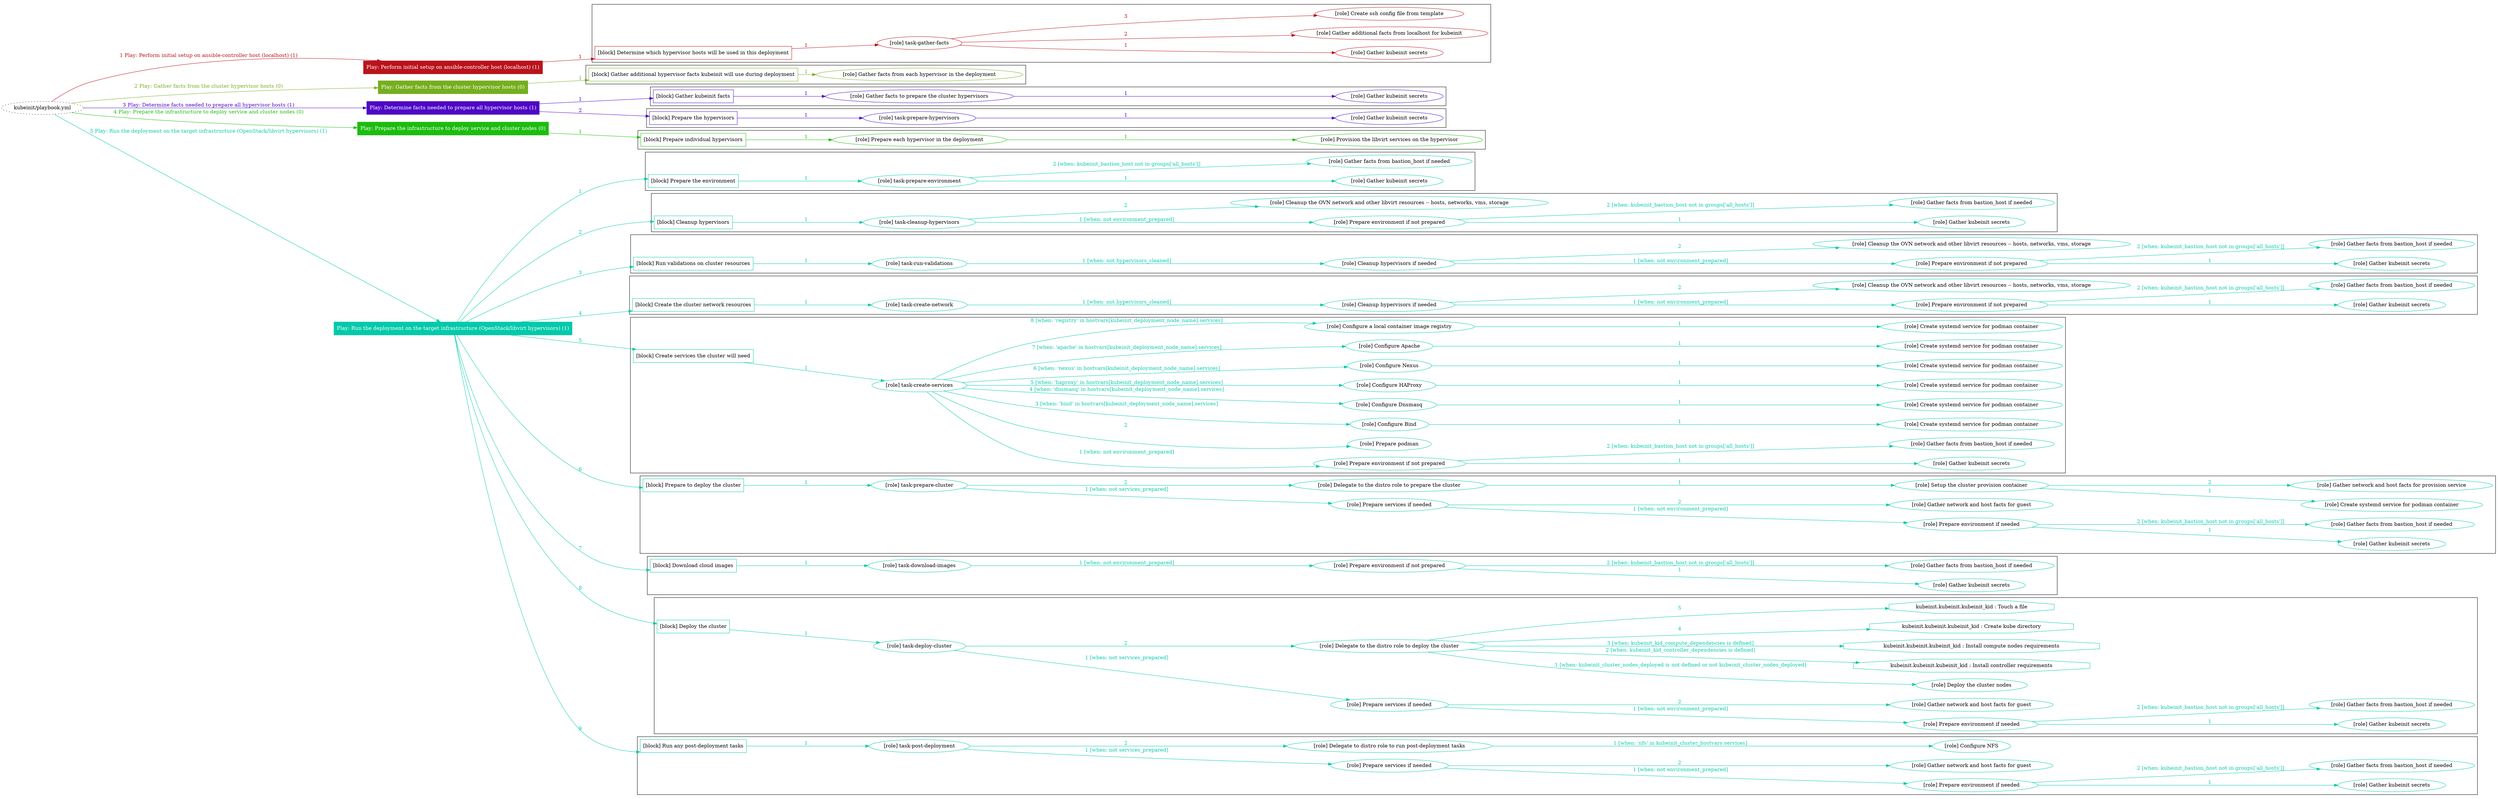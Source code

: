 digraph {
	graph [concentrate=true ordering=in rankdir=LR ratio=fill]
	edge [esep=5 sep=10]
	"kubeinit/playbook.yml" [URL="/home/runner/work/kubeinit/kubeinit/kubeinit/playbook.yml" id=playbook_dbbf8f73 style=dotted]
	"kubeinit/playbook.yml" -> play_d5539a4d [label="1 Play: Perform initial setup on ansible-controller host (localhost) (1)" color="#b9131b" fontcolor="#b9131b" id=edge_play_d5539a4d labeltooltip="1 Play: Perform initial setup on ansible-controller host (localhost) (1)" tooltip="1 Play: Perform initial setup on ansible-controller host (localhost) (1)"]
	subgraph "Play: Perform initial setup on ansible-controller host (localhost) (1)" {
		play_d5539a4d [label="Play: Perform initial setup on ansible-controller host (localhost) (1)" URL="/home/runner/work/kubeinit/kubeinit/kubeinit/playbook.yml" color="#b9131b" fontcolor="#ffffff" id=play_d5539a4d shape=box style=filled tooltip=localhost]
		play_d5539a4d -> block_a824c171 [label=1 color="#b9131b" fontcolor="#b9131b" id=edge_block_a824c171 labeltooltip=1 tooltip=1]
		subgraph cluster_block_a824c171 {
			block_a824c171 [label="[block] Determine which hypervisor hosts will be used in this deployment" URL="/home/runner/work/kubeinit/kubeinit/kubeinit/playbook.yml" color="#b9131b" id=block_a824c171 labeltooltip="Determine which hypervisor hosts will be used in this deployment" shape=box tooltip="Determine which hypervisor hosts will be used in this deployment"]
			block_a824c171 -> role_9ce8e5d1 [label="1 " color="#b9131b" fontcolor="#b9131b" id=edge_role_9ce8e5d1 labeltooltip="1 " tooltip="1 "]
			subgraph "task-gather-facts" {
				role_9ce8e5d1 [label="[role] task-gather-facts" URL="/home/runner/work/kubeinit/kubeinit/kubeinit/playbook.yml" color="#b9131b" id=role_9ce8e5d1 tooltip="task-gather-facts"]
				role_9ce8e5d1 -> role_d6c64e82 [label="1 " color="#b9131b" fontcolor="#b9131b" id=edge_role_d6c64e82 labeltooltip="1 " tooltip="1 "]
				subgraph "Gather kubeinit secrets" {
					role_d6c64e82 [label="[role] Gather kubeinit secrets" URL="/home/runner/.ansible/collections/ansible_collections/kubeinit/kubeinit/roles/kubeinit_prepare/tasks/build_hypervisors_group.yml" color="#b9131b" id=role_d6c64e82 tooltip="Gather kubeinit secrets"]
				}
				role_9ce8e5d1 -> role_60fe467c [label="2 " color="#b9131b" fontcolor="#b9131b" id=edge_role_60fe467c labeltooltip="2 " tooltip="2 "]
				subgraph "Gather additional facts from localhost for kubeinit" {
					role_60fe467c [label="[role] Gather additional facts from localhost for kubeinit" URL="/home/runner/.ansible/collections/ansible_collections/kubeinit/kubeinit/roles/kubeinit_prepare/tasks/build_hypervisors_group.yml" color="#b9131b" id=role_60fe467c tooltip="Gather additional facts from localhost for kubeinit"]
				}
				role_9ce8e5d1 -> role_ea14b320 [label="3 " color="#b9131b" fontcolor="#b9131b" id=edge_role_ea14b320 labeltooltip="3 " tooltip="3 "]
				subgraph "Create ssh config file from template" {
					role_ea14b320 [label="[role] Create ssh config file from template" URL="/home/runner/.ansible/collections/ansible_collections/kubeinit/kubeinit/roles/kubeinit_prepare/tasks/build_hypervisors_group.yml" color="#b9131b" id=role_ea14b320 tooltip="Create ssh config file from template"]
				}
			}
		}
	}
	"kubeinit/playbook.yml" -> play_9c7003b1 [label="2 Play: Gather facts from the cluster hypervisor hosts (0)" color="#76ae1e" fontcolor="#76ae1e" id=edge_play_9c7003b1 labeltooltip="2 Play: Gather facts from the cluster hypervisor hosts (0)" tooltip="2 Play: Gather facts from the cluster hypervisor hosts (0)"]
	subgraph "Play: Gather facts from the cluster hypervisor hosts (0)" {
		play_9c7003b1 [label="Play: Gather facts from the cluster hypervisor hosts (0)" URL="/home/runner/work/kubeinit/kubeinit/kubeinit/playbook.yml" color="#76ae1e" fontcolor="#ffffff" id=play_9c7003b1 shape=box style=filled tooltip="Play: Gather facts from the cluster hypervisor hosts (0)"]
		play_9c7003b1 -> block_fd3c2ff6 [label=1 color="#76ae1e" fontcolor="#76ae1e" id=edge_block_fd3c2ff6 labeltooltip=1 tooltip=1]
		subgraph cluster_block_fd3c2ff6 {
			block_fd3c2ff6 [label="[block] Gather additional hypervisor facts kubeinit will use during deployment" URL="/home/runner/work/kubeinit/kubeinit/kubeinit/playbook.yml" color="#76ae1e" id=block_fd3c2ff6 labeltooltip="Gather additional hypervisor facts kubeinit will use during deployment" shape=box tooltip="Gather additional hypervisor facts kubeinit will use during deployment"]
			block_fd3c2ff6 -> role_b9ad3726 [label="1 " color="#76ae1e" fontcolor="#76ae1e" id=edge_role_b9ad3726 labeltooltip="1 " tooltip="1 "]
			subgraph "Gather facts from each hypervisor in the deployment" {
				role_b9ad3726 [label="[role] Gather facts from each hypervisor in the deployment" URL="/home/runner/work/kubeinit/kubeinit/kubeinit/playbook.yml" color="#76ae1e" id=role_b9ad3726 tooltip="Gather facts from each hypervisor in the deployment"]
			}
		}
	}
	"kubeinit/playbook.yml" -> play_c5d35af6 [label="3 Play: Determine facts needed to prepare all hypervisor hosts (1)" color="#4e06c6" fontcolor="#4e06c6" id=edge_play_c5d35af6 labeltooltip="3 Play: Determine facts needed to prepare all hypervisor hosts (1)" tooltip="3 Play: Determine facts needed to prepare all hypervisor hosts (1)"]
	subgraph "Play: Determine facts needed to prepare all hypervisor hosts (1)" {
		play_c5d35af6 [label="Play: Determine facts needed to prepare all hypervisor hosts (1)" URL="/home/runner/work/kubeinit/kubeinit/kubeinit/playbook.yml" color="#4e06c6" fontcolor="#ffffff" id=play_c5d35af6 shape=box style=filled tooltip=localhost]
		play_c5d35af6 -> block_be268eeb [label=1 color="#4e06c6" fontcolor="#4e06c6" id=edge_block_be268eeb labeltooltip=1 tooltip=1]
		subgraph cluster_block_be268eeb {
			block_be268eeb [label="[block] Gather kubeinit facts" URL="/home/runner/work/kubeinit/kubeinit/kubeinit/playbook.yml" color="#4e06c6" id=block_be268eeb labeltooltip="Gather kubeinit facts" shape=box tooltip="Gather kubeinit facts"]
			block_be268eeb -> role_354ea4e3 [label="1 " color="#4e06c6" fontcolor="#4e06c6" id=edge_role_354ea4e3 labeltooltip="1 " tooltip="1 "]
			subgraph "Gather facts to prepare the cluster hypervisors" {
				role_354ea4e3 [label="[role] Gather facts to prepare the cluster hypervisors" URL="/home/runner/work/kubeinit/kubeinit/kubeinit/playbook.yml" color="#4e06c6" id=role_354ea4e3 tooltip="Gather facts to prepare the cluster hypervisors"]
				role_354ea4e3 -> role_c20898d5 [label="1 " color="#4e06c6" fontcolor="#4e06c6" id=edge_role_c20898d5 labeltooltip="1 " tooltip="1 "]
				subgraph "Gather kubeinit secrets" {
					role_c20898d5 [label="[role] Gather kubeinit secrets" URL="/home/runner/.ansible/collections/ansible_collections/kubeinit/kubeinit/roles/kubeinit_prepare/tasks/gather_kubeinit_facts.yml" color="#4e06c6" id=role_c20898d5 tooltip="Gather kubeinit secrets"]
				}
			}
		}
		play_c5d35af6 -> block_76b4dfb1 [label=2 color="#4e06c6" fontcolor="#4e06c6" id=edge_block_76b4dfb1 labeltooltip=2 tooltip=2]
		subgraph cluster_block_76b4dfb1 {
			block_76b4dfb1 [label="[block] Prepare the hypervisors" URL="/home/runner/work/kubeinit/kubeinit/kubeinit/playbook.yml" color="#4e06c6" id=block_76b4dfb1 labeltooltip="Prepare the hypervisors" shape=box tooltip="Prepare the hypervisors"]
			block_76b4dfb1 -> role_96ad4f41 [label="1 " color="#4e06c6" fontcolor="#4e06c6" id=edge_role_96ad4f41 labeltooltip="1 " tooltip="1 "]
			subgraph "task-prepare-hypervisors" {
				role_96ad4f41 [label="[role] task-prepare-hypervisors" URL="/home/runner/work/kubeinit/kubeinit/kubeinit/playbook.yml" color="#4e06c6" id=role_96ad4f41 tooltip="task-prepare-hypervisors"]
				role_96ad4f41 -> role_799cc143 [label="1 " color="#4e06c6" fontcolor="#4e06c6" id=edge_role_799cc143 labeltooltip="1 " tooltip="1 "]
				subgraph "Gather kubeinit secrets" {
					role_799cc143 [label="[role] Gather kubeinit secrets" URL="/home/runner/.ansible/collections/ansible_collections/kubeinit/kubeinit/roles/kubeinit_prepare/tasks/gather_kubeinit_facts.yml" color="#4e06c6" id=role_799cc143 tooltip="Gather kubeinit secrets"]
				}
			}
		}
	}
	"kubeinit/playbook.yml" -> play_e80409be [label="4 Play: Prepare the infrastructure to deploy service and cluster nodes (0)" color="#1cbd0f" fontcolor="#1cbd0f" id=edge_play_e80409be labeltooltip="4 Play: Prepare the infrastructure to deploy service and cluster nodes (0)" tooltip="4 Play: Prepare the infrastructure to deploy service and cluster nodes (0)"]
	subgraph "Play: Prepare the infrastructure to deploy service and cluster nodes (0)" {
		play_e80409be [label="Play: Prepare the infrastructure to deploy service and cluster nodes (0)" URL="/home/runner/work/kubeinit/kubeinit/kubeinit/playbook.yml" color="#1cbd0f" fontcolor="#ffffff" id=play_e80409be shape=box style=filled tooltip="Play: Prepare the infrastructure to deploy service and cluster nodes (0)"]
		play_e80409be -> block_3897fbd8 [label=1 color="#1cbd0f" fontcolor="#1cbd0f" id=edge_block_3897fbd8 labeltooltip=1 tooltip=1]
		subgraph cluster_block_3897fbd8 {
			block_3897fbd8 [label="[block] Prepare individual hypervisors" URL="/home/runner/work/kubeinit/kubeinit/kubeinit/playbook.yml" color="#1cbd0f" id=block_3897fbd8 labeltooltip="Prepare individual hypervisors" shape=box tooltip="Prepare individual hypervisors"]
			block_3897fbd8 -> role_b331bdfa [label="1 " color="#1cbd0f" fontcolor="#1cbd0f" id=edge_role_b331bdfa labeltooltip="1 " tooltip="1 "]
			subgraph "Prepare each hypervisor in the deployment" {
				role_b331bdfa [label="[role] Prepare each hypervisor in the deployment" URL="/home/runner/work/kubeinit/kubeinit/kubeinit/playbook.yml" color="#1cbd0f" id=role_b331bdfa tooltip="Prepare each hypervisor in the deployment"]
				role_b331bdfa -> role_0f95c78d [label="1 " color="#1cbd0f" fontcolor="#1cbd0f" id=edge_role_0f95c78d labeltooltip="1 " tooltip="1 "]
				subgraph "Provision the libvirt services on the hypervisor" {
					role_0f95c78d [label="[role] Provision the libvirt services on the hypervisor" URL="/home/runner/.ansible/collections/ansible_collections/kubeinit/kubeinit/roles/kubeinit_prepare/tasks/prepare_hypervisor.yml" color="#1cbd0f" id=role_0f95c78d tooltip="Provision the libvirt services on the hypervisor"]
				}
			}
		}
	}
	"kubeinit/playbook.yml" -> play_ac172552 [label="5 Play: Run the deployment on the target infrastructure (OpenStack/libvirt hypervisors) (1)" color="#03c9ab" fontcolor="#03c9ab" id=edge_play_ac172552 labeltooltip="5 Play: Run the deployment on the target infrastructure (OpenStack/libvirt hypervisors) (1)" tooltip="5 Play: Run the deployment on the target infrastructure (OpenStack/libvirt hypervisors) (1)"]
	subgraph "Play: Run the deployment on the target infrastructure (OpenStack/libvirt hypervisors) (1)" {
		play_ac172552 [label="Play: Run the deployment on the target infrastructure (OpenStack/libvirt hypervisors) (1)" URL="/home/runner/work/kubeinit/kubeinit/kubeinit/playbook.yml" color="#03c9ab" fontcolor="#ffffff" id=play_ac172552 shape=box style=filled tooltip=localhost]
		play_ac172552 -> block_535bb738 [label=1 color="#03c9ab" fontcolor="#03c9ab" id=edge_block_535bb738 labeltooltip=1 tooltip=1]
		subgraph cluster_block_535bb738 {
			block_535bb738 [label="[block] Prepare the environment" URL="/home/runner/work/kubeinit/kubeinit/kubeinit/playbook.yml" color="#03c9ab" id=block_535bb738 labeltooltip="Prepare the environment" shape=box tooltip="Prepare the environment"]
			block_535bb738 -> role_80bab3de [label="1 " color="#03c9ab" fontcolor="#03c9ab" id=edge_role_80bab3de labeltooltip="1 " tooltip="1 "]
			subgraph "task-prepare-environment" {
				role_80bab3de [label="[role] task-prepare-environment" URL="/home/runner/work/kubeinit/kubeinit/kubeinit/playbook.yml" color="#03c9ab" id=role_80bab3de tooltip="task-prepare-environment"]
				role_80bab3de -> role_70ae804d [label="1 " color="#03c9ab" fontcolor="#03c9ab" id=edge_role_70ae804d labeltooltip="1 " tooltip="1 "]
				subgraph "Gather kubeinit secrets" {
					role_70ae804d [label="[role] Gather kubeinit secrets" URL="/home/runner/.ansible/collections/ansible_collections/kubeinit/kubeinit/roles/kubeinit_prepare/tasks/gather_kubeinit_facts.yml" color="#03c9ab" id=role_70ae804d tooltip="Gather kubeinit secrets"]
				}
				role_80bab3de -> role_1d325925 [label="2 [when: kubeinit_bastion_host not in groups['all_hosts']]" color="#03c9ab" fontcolor="#03c9ab" id=edge_role_1d325925 labeltooltip="2 [when: kubeinit_bastion_host not in groups['all_hosts']]" tooltip="2 [when: kubeinit_bastion_host not in groups['all_hosts']]"]
				subgraph "Gather facts from bastion_host if needed" {
					role_1d325925 [label="[role] Gather facts from bastion_host if needed" URL="/home/runner/.ansible/collections/ansible_collections/kubeinit/kubeinit/roles/kubeinit_prepare/tasks/main.yml" color="#03c9ab" id=role_1d325925 tooltip="Gather facts from bastion_host if needed"]
				}
			}
		}
		play_ac172552 -> block_cf43d76d [label=2 color="#03c9ab" fontcolor="#03c9ab" id=edge_block_cf43d76d labeltooltip=2 tooltip=2]
		subgraph cluster_block_cf43d76d {
			block_cf43d76d [label="[block] Cleanup hypervisors" URL="/home/runner/work/kubeinit/kubeinit/kubeinit/playbook.yml" color="#03c9ab" id=block_cf43d76d labeltooltip="Cleanup hypervisors" shape=box tooltip="Cleanup hypervisors"]
			block_cf43d76d -> role_3f462cde [label="1 " color="#03c9ab" fontcolor="#03c9ab" id=edge_role_3f462cde labeltooltip="1 " tooltip="1 "]
			subgraph "task-cleanup-hypervisors" {
				role_3f462cde [label="[role] task-cleanup-hypervisors" URL="/home/runner/work/kubeinit/kubeinit/kubeinit/playbook.yml" color="#03c9ab" id=role_3f462cde tooltip="task-cleanup-hypervisors"]
				role_3f462cde -> role_1f7b1f29 [label="1 [when: not environment_prepared]" color="#03c9ab" fontcolor="#03c9ab" id=edge_role_1f7b1f29 labeltooltip="1 [when: not environment_prepared]" tooltip="1 [when: not environment_prepared]"]
				subgraph "Prepare environment if not prepared" {
					role_1f7b1f29 [label="[role] Prepare environment if not prepared" URL="/home/runner/.ansible/collections/ansible_collections/kubeinit/kubeinit/roles/kubeinit_libvirt/tasks/cleanup_hypervisors.yml" color="#03c9ab" id=role_1f7b1f29 tooltip="Prepare environment if not prepared"]
					role_1f7b1f29 -> role_51424216 [label="1 " color="#03c9ab" fontcolor="#03c9ab" id=edge_role_51424216 labeltooltip="1 " tooltip="1 "]
					subgraph "Gather kubeinit secrets" {
						role_51424216 [label="[role] Gather kubeinit secrets" URL="/home/runner/.ansible/collections/ansible_collections/kubeinit/kubeinit/roles/kubeinit_prepare/tasks/gather_kubeinit_facts.yml" color="#03c9ab" id=role_51424216 tooltip="Gather kubeinit secrets"]
					}
					role_1f7b1f29 -> role_522292cc [label="2 [when: kubeinit_bastion_host not in groups['all_hosts']]" color="#03c9ab" fontcolor="#03c9ab" id=edge_role_522292cc labeltooltip="2 [when: kubeinit_bastion_host not in groups['all_hosts']]" tooltip="2 [when: kubeinit_bastion_host not in groups['all_hosts']]"]
					subgraph "Gather facts from bastion_host if needed" {
						role_522292cc [label="[role] Gather facts from bastion_host if needed" URL="/home/runner/.ansible/collections/ansible_collections/kubeinit/kubeinit/roles/kubeinit_prepare/tasks/main.yml" color="#03c9ab" id=role_522292cc tooltip="Gather facts from bastion_host if needed"]
					}
				}
				role_3f462cde -> role_2a2d6826 [label="2 " color="#03c9ab" fontcolor="#03c9ab" id=edge_role_2a2d6826 labeltooltip="2 " tooltip="2 "]
				subgraph "Cleanup the OVN network and other libvirt resources -- hosts, networks, vms, storage" {
					role_2a2d6826 [label="[role] Cleanup the OVN network and other libvirt resources -- hosts, networks, vms, storage" URL="/home/runner/.ansible/collections/ansible_collections/kubeinit/kubeinit/roles/kubeinit_libvirt/tasks/cleanup_hypervisors.yml" color="#03c9ab" id=role_2a2d6826 tooltip="Cleanup the OVN network and other libvirt resources -- hosts, networks, vms, storage"]
				}
			}
		}
		play_ac172552 -> block_61a8c872 [label=3 color="#03c9ab" fontcolor="#03c9ab" id=edge_block_61a8c872 labeltooltip=3 tooltip=3]
		subgraph cluster_block_61a8c872 {
			block_61a8c872 [label="[block] Run validations on cluster resources" URL="/home/runner/work/kubeinit/kubeinit/kubeinit/playbook.yml" color="#03c9ab" id=block_61a8c872 labeltooltip="Run validations on cluster resources" shape=box tooltip="Run validations on cluster resources"]
			block_61a8c872 -> role_5be308a1 [label="1 " color="#03c9ab" fontcolor="#03c9ab" id=edge_role_5be308a1 labeltooltip="1 " tooltip="1 "]
			subgraph "task-run-validations" {
				role_5be308a1 [label="[role] task-run-validations" URL="/home/runner/work/kubeinit/kubeinit/kubeinit/playbook.yml" color="#03c9ab" id=role_5be308a1 tooltip="task-run-validations"]
				role_5be308a1 -> role_8543f3bb [label="1 [when: not hypervisors_cleaned]" color="#03c9ab" fontcolor="#03c9ab" id=edge_role_8543f3bb labeltooltip="1 [when: not hypervisors_cleaned]" tooltip="1 [when: not hypervisors_cleaned]"]
				subgraph "Cleanup hypervisors if needed" {
					role_8543f3bb [label="[role] Cleanup hypervisors if needed" URL="/home/runner/.ansible/collections/ansible_collections/kubeinit/kubeinit/roles/kubeinit_validations/tasks/main.yml" color="#03c9ab" id=role_8543f3bb tooltip="Cleanup hypervisors if needed"]
					role_8543f3bb -> role_5e3465d3 [label="1 [when: not environment_prepared]" color="#03c9ab" fontcolor="#03c9ab" id=edge_role_5e3465d3 labeltooltip="1 [when: not environment_prepared]" tooltip="1 [when: not environment_prepared]"]
					subgraph "Prepare environment if not prepared" {
						role_5e3465d3 [label="[role] Prepare environment if not prepared" URL="/home/runner/.ansible/collections/ansible_collections/kubeinit/kubeinit/roles/kubeinit_libvirt/tasks/cleanup_hypervisors.yml" color="#03c9ab" id=role_5e3465d3 tooltip="Prepare environment if not prepared"]
						role_5e3465d3 -> role_e57df689 [label="1 " color="#03c9ab" fontcolor="#03c9ab" id=edge_role_e57df689 labeltooltip="1 " tooltip="1 "]
						subgraph "Gather kubeinit secrets" {
							role_e57df689 [label="[role] Gather kubeinit secrets" URL="/home/runner/.ansible/collections/ansible_collections/kubeinit/kubeinit/roles/kubeinit_prepare/tasks/gather_kubeinit_facts.yml" color="#03c9ab" id=role_e57df689 tooltip="Gather kubeinit secrets"]
						}
						role_5e3465d3 -> role_900b081e [label="2 [when: kubeinit_bastion_host not in groups['all_hosts']]" color="#03c9ab" fontcolor="#03c9ab" id=edge_role_900b081e labeltooltip="2 [when: kubeinit_bastion_host not in groups['all_hosts']]" tooltip="2 [when: kubeinit_bastion_host not in groups['all_hosts']]"]
						subgraph "Gather facts from bastion_host if needed" {
							role_900b081e [label="[role] Gather facts from bastion_host if needed" URL="/home/runner/.ansible/collections/ansible_collections/kubeinit/kubeinit/roles/kubeinit_prepare/tasks/main.yml" color="#03c9ab" id=role_900b081e tooltip="Gather facts from bastion_host if needed"]
						}
					}
					role_8543f3bb -> role_4617e1cb [label="2 " color="#03c9ab" fontcolor="#03c9ab" id=edge_role_4617e1cb labeltooltip="2 " tooltip="2 "]
					subgraph "Cleanup the OVN network and other libvirt resources -- hosts, networks, vms, storage" {
						role_4617e1cb [label="[role] Cleanup the OVN network and other libvirt resources -- hosts, networks, vms, storage" URL="/home/runner/.ansible/collections/ansible_collections/kubeinit/kubeinit/roles/kubeinit_libvirt/tasks/cleanup_hypervisors.yml" color="#03c9ab" id=role_4617e1cb tooltip="Cleanup the OVN network and other libvirt resources -- hosts, networks, vms, storage"]
					}
				}
			}
		}
		play_ac172552 -> block_66ac8156 [label=4 color="#03c9ab" fontcolor="#03c9ab" id=edge_block_66ac8156 labeltooltip=4 tooltip=4]
		subgraph cluster_block_66ac8156 {
			block_66ac8156 [label="[block] Create the cluster network resources" URL="/home/runner/work/kubeinit/kubeinit/kubeinit/playbook.yml" color="#03c9ab" id=block_66ac8156 labeltooltip="Create the cluster network resources" shape=box tooltip="Create the cluster network resources"]
			block_66ac8156 -> role_77aa3fd1 [label="1 " color="#03c9ab" fontcolor="#03c9ab" id=edge_role_77aa3fd1 labeltooltip="1 " tooltip="1 "]
			subgraph "task-create-network" {
				role_77aa3fd1 [label="[role] task-create-network" URL="/home/runner/work/kubeinit/kubeinit/kubeinit/playbook.yml" color="#03c9ab" id=role_77aa3fd1 tooltip="task-create-network"]
				role_77aa3fd1 -> role_3174c8a3 [label="1 [when: not hypervisors_cleaned]" color="#03c9ab" fontcolor="#03c9ab" id=edge_role_3174c8a3 labeltooltip="1 [when: not hypervisors_cleaned]" tooltip="1 [when: not hypervisors_cleaned]"]
				subgraph "Cleanup hypervisors if needed" {
					role_3174c8a3 [label="[role] Cleanup hypervisors if needed" URL="/home/runner/.ansible/collections/ansible_collections/kubeinit/kubeinit/roles/kubeinit_libvirt/tasks/create_network.yml" color="#03c9ab" id=role_3174c8a3 tooltip="Cleanup hypervisors if needed"]
					role_3174c8a3 -> role_ec791df6 [label="1 [when: not environment_prepared]" color="#03c9ab" fontcolor="#03c9ab" id=edge_role_ec791df6 labeltooltip="1 [when: not environment_prepared]" tooltip="1 [when: not environment_prepared]"]
					subgraph "Prepare environment if not prepared" {
						role_ec791df6 [label="[role] Prepare environment if not prepared" URL="/home/runner/.ansible/collections/ansible_collections/kubeinit/kubeinit/roles/kubeinit_libvirt/tasks/cleanup_hypervisors.yml" color="#03c9ab" id=role_ec791df6 tooltip="Prepare environment if not prepared"]
						role_ec791df6 -> role_fcc2dd36 [label="1 " color="#03c9ab" fontcolor="#03c9ab" id=edge_role_fcc2dd36 labeltooltip="1 " tooltip="1 "]
						subgraph "Gather kubeinit secrets" {
							role_fcc2dd36 [label="[role] Gather kubeinit secrets" URL="/home/runner/.ansible/collections/ansible_collections/kubeinit/kubeinit/roles/kubeinit_prepare/tasks/gather_kubeinit_facts.yml" color="#03c9ab" id=role_fcc2dd36 tooltip="Gather kubeinit secrets"]
						}
						role_ec791df6 -> role_40de52a7 [label="2 [when: kubeinit_bastion_host not in groups['all_hosts']]" color="#03c9ab" fontcolor="#03c9ab" id=edge_role_40de52a7 labeltooltip="2 [when: kubeinit_bastion_host not in groups['all_hosts']]" tooltip="2 [when: kubeinit_bastion_host not in groups['all_hosts']]"]
						subgraph "Gather facts from bastion_host if needed" {
							role_40de52a7 [label="[role] Gather facts from bastion_host if needed" URL="/home/runner/.ansible/collections/ansible_collections/kubeinit/kubeinit/roles/kubeinit_prepare/tasks/main.yml" color="#03c9ab" id=role_40de52a7 tooltip="Gather facts from bastion_host if needed"]
						}
					}
					role_3174c8a3 -> role_63f49481 [label="2 " color="#03c9ab" fontcolor="#03c9ab" id=edge_role_63f49481 labeltooltip="2 " tooltip="2 "]
					subgraph "Cleanup the OVN network and other libvirt resources -- hosts, networks, vms, storage" {
						role_63f49481 [label="[role] Cleanup the OVN network and other libvirt resources -- hosts, networks, vms, storage" URL="/home/runner/.ansible/collections/ansible_collections/kubeinit/kubeinit/roles/kubeinit_libvirt/tasks/cleanup_hypervisors.yml" color="#03c9ab" id=role_63f49481 tooltip="Cleanup the OVN network and other libvirt resources -- hosts, networks, vms, storage"]
					}
				}
			}
		}
		play_ac172552 -> block_153e586b [label=5 color="#03c9ab" fontcolor="#03c9ab" id=edge_block_153e586b labeltooltip=5 tooltip=5]
		subgraph cluster_block_153e586b {
			block_153e586b [label="[block] Create services the cluster will need" URL="/home/runner/work/kubeinit/kubeinit/kubeinit/playbook.yml" color="#03c9ab" id=block_153e586b labeltooltip="Create services the cluster will need" shape=box tooltip="Create services the cluster will need"]
			block_153e586b -> role_b2bf4245 [label="1 " color="#03c9ab" fontcolor="#03c9ab" id=edge_role_b2bf4245 labeltooltip="1 " tooltip="1 "]
			subgraph "task-create-services" {
				role_b2bf4245 [label="[role] task-create-services" URL="/home/runner/work/kubeinit/kubeinit/kubeinit/playbook.yml" color="#03c9ab" id=role_b2bf4245 tooltip="task-create-services"]
				role_b2bf4245 -> role_3b28669d [label="1 [when: not environment_prepared]" color="#03c9ab" fontcolor="#03c9ab" id=edge_role_3b28669d labeltooltip="1 [when: not environment_prepared]" tooltip="1 [when: not environment_prepared]"]
				subgraph "Prepare environment if not prepared" {
					role_3b28669d [label="[role] Prepare environment if not prepared" URL="/home/runner/.ansible/collections/ansible_collections/kubeinit/kubeinit/roles/kubeinit_services/tasks/main.yml" color="#03c9ab" id=role_3b28669d tooltip="Prepare environment if not prepared"]
					role_3b28669d -> role_3f28bb61 [label="1 " color="#03c9ab" fontcolor="#03c9ab" id=edge_role_3f28bb61 labeltooltip="1 " tooltip="1 "]
					subgraph "Gather kubeinit secrets" {
						role_3f28bb61 [label="[role] Gather kubeinit secrets" URL="/home/runner/.ansible/collections/ansible_collections/kubeinit/kubeinit/roles/kubeinit_prepare/tasks/gather_kubeinit_facts.yml" color="#03c9ab" id=role_3f28bb61 tooltip="Gather kubeinit secrets"]
					}
					role_3b28669d -> role_4c3183a0 [label="2 [when: kubeinit_bastion_host not in groups['all_hosts']]" color="#03c9ab" fontcolor="#03c9ab" id=edge_role_4c3183a0 labeltooltip="2 [when: kubeinit_bastion_host not in groups['all_hosts']]" tooltip="2 [when: kubeinit_bastion_host not in groups['all_hosts']]"]
					subgraph "Gather facts from bastion_host if needed" {
						role_4c3183a0 [label="[role] Gather facts from bastion_host if needed" URL="/home/runner/.ansible/collections/ansible_collections/kubeinit/kubeinit/roles/kubeinit_prepare/tasks/main.yml" color="#03c9ab" id=role_4c3183a0 tooltip="Gather facts from bastion_host if needed"]
					}
				}
				role_b2bf4245 -> role_b63641aa [label="2 " color="#03c9ab" fontcolor="#03c9ab" id=edge_role_b63641aa labeltooltip="2 " tooltip="2 "]
				subgraph "Prepare podman" {
					role_b63641aa [label="[role] Prepare podman" URL="/home/runner/.ansible/collections/ansible_collections/kubeinit/kubeinit/roles/kubeinit_services/tasks/00_create_service_pod.yml" color="#03c9ab" id=role_b63641aa tooltip="Prepare podman"]
				}
				role_b2bf4245 -> role_7b3997c0 [label="3 [when: 'bind' in hostvars[kubeinit_deployment_node_name].services]" color="#03c9ab" fontcolor="#03c9ab" id=edge_role_7b3997c0 labeltooltip="3 [when: 'bind' in hostvars[kubeinit_deployment_node_name].services]" tooltip="3 [when: 'bind' in hostvars[kubeinit_deployment_node_name].services]"]
				subgraph "Configure Bind" {
					role_7b3997c0 [label="[role] Configure Bind" URL="/home/runner/.ansible/collections/ansible_collections/kubeinit/kubeinit/roles/kubeinit_services/tasks/start_services_containers.yml" color="#03c9ab" id=role_7b3997c0 tooltip="Configure Bind"]
					role_7b3997c0 -> role_6c4f0e79 [label="1 " color="#03c9ab" fontcolor="#03c9ab" id=edge_role_6c4f0e79 labeltooltip="1 " tooltip="1 "]
					subgraph "Create systemd service for podman container" {
						role_6c4f0e79 [label="[role] Create systemd service for podman container" URL="/home/runner/.ansible/collections/ansible_collections/kubeinit/kubeinit/roles/kubeinit_bind/tasks/main.yml" color="#03c9ab" id=role_6c4f0e79 tooltip="Create systemd service for podman container"]
					}
				}
				role_b2bf4245 -> role_9dba7dee [label="4 [when: 'dnsmasq' in hostvars[kubeinit_deployment_node_name].services]" color="#03c9ab" fontcolor="#03c9ab" id=edge_role_9dba7dee labeltooltip="4 [when: 'dnsmasq' in hostvars[kubeinit_deployment_node_name].services]" tooltip="4 [when: 'dnsmasq' in hostvars[kubeinit_deployment_node_name].services]"]
				subgraph "Configure Dnsmasq" {
					role_9dba7dee [label="[role] Configure Dnsmasq" URL="/home/runner/.ansible/collections/ansible_collections/kubeinit/kubeinit/roles/kubeinit_services/tasks/start_services_containers.yml" color="#03c9ab" id=role_9dba7dee tooltip="Configure Dnsmasq"]
					role_9dba7dee -> role_377a2f62 [label="1 " color="#03c9ab" fontcolor="#03c9ab" id=edge_role_377a2f62 labeltooltip="1 " tooltip="1 "]
					subgraph "Create systemd service for podman container" {
						role_377a2f62 [label="[role] Create systemd service for podman container" URL="/home/runner/.ansible/collections/ansible_collections/kubeinit/kubeinit/roles/kubeinit_dnsmasq/tasks/main.yml" color="#03c9ab" id=role_377a2f62 tooltip="Create systemd service for podman container"]
					}
				}
				role_b2bf4245 -> role_97beefc0 [label="5 [when: 'haproxy' in hostvars[kubeinit_deployment_node_name].services]" color="#03c9ab" fontcolor="#03c9ab" id=edge_role_97beefc0 labeltooltip="5 [when: 'haproxy' in hostvars[kubeinit_deployment_node_name].services]" tooltip="5 [when: 'haproxy' in hostvars[kubeinit_deployment_node_name].services]"]
				subgraph "Configure HAProxy" {
					role_97beefc0 [label="[role] Configure HAProxy" URL="/home/runner/.ansible/collections/ansible_collections/kubeinit/kubeinit/roles/kubeinit_services/tasks/start_services_containers.yml" color="#03c9ab" id=role_97beefc0 tooltip="Configure HAProxy"]
					role_97beefc0 -> role_3189fd15 [label="1 " color="#03c9ab" fontcolor="#03c9ab" id=edge_role_3189fd15 labeltooltip="1 " tooltip="1 "]
					subgraph "Create systemd service for podman container" {
						role_3189fd15 [label="[role] Create systemd service for podman container" URL="/home/runner/.ansible/collections/ansible_collections/kubeinit/kubeinit/roles/kubeinit_haproxy/tasks/main.yml" color="#03c9ab" id=role_3189fd15 tooltip="Create systemd service for podman container"]
					}
				}
				role_b2bf4245 -> role_6074fff5 [label="6 [when: 'nexus' in hostvars[kubeinit_deployment_node_name].services]" color="#03c9ab" fontcolor="#03c9ab" id=edge_role_6074fff5 labeltooltip="6 [when: 'nexus' in hostvars[kubeinit_deployment_node_name].services]" tooltip="6 [when: 'nexus' in hostvars[kubeinit_deployment_node_name].services]"]
				subgraph "Configure Nexus" {
					role_6074fff5 [label="[role] Configure Nexus" URL="/home/runner/.ansible/collections/ansible_collections/kubeinit/kubeinit/roles/kubeinit_services/tasks/start_services_containers.yml" color="#03c9ab" id=role_6074fff5 tooltip="Configure Nexus"]
					role_6074fff5 -> role_5adba15d [label="1 " color="#03c9ab" fontcolor="#03c9ab" id=edge_role_5adba15d labeltooltip="1 " tooltip="1 "]
					subgraph "Create systemd service for podman container" {
						role_5adba15d [label="[role] Create systemd service for podman container" URL="/home/runner/.ansible/collections/ansible_collections/kubeinit/kubeinit/roles/kubeinit_nexus/tasks/main.yml" color="#03c9ab" id=role_5adba15d tooltip="Create systemd service for podman container"]
					}
				}
				role_b2bf4245 -> role_28bfb943 [label="7 [when: 'apache' in hostvars[kubeinit_deployment_node_name].services]" color="#03c9ab" fontcolor="#03c9ab" id=edge_role_28bfb943 labeltooltip="7 [when: 'apache' in hostvars[kubeinit_deployment_node_name].services]" tooltip="7 [when: 'apache' in hostvars[kubeinit_deployment_node_name].services]"]
				subgraph "Configure Apache" {
					role_28bfb943 [label="[role] Configure Apache" URL="/home/runner/.ansible/collections/ansible_collections/kubeinit/kubeinit/roles/kubeinit_services/tasks/start_services_containers.yml" color="#03c9ab" id=role_28bfb943 tooltip="Configure Apache"]
					role_28bfb943 -> role_e40de006 [label="1 " color="#03c9ab" fontcolor="#03c9ab" id=edge_role_e40de006 labeltooltip="1 " tooltip="1 "]
					subgraph "Create systemd service for podman container" {
						role_e40de006 [label="[role] Create systemd service for podman container" URL="/home/runner/.ansible/collections/ansible_collections/kubeinit/kubeinit/roles/kubeinit_apache/tasks/main.yml" color="#03c9ab" id=role_e40de006 tooltip="Create systemd service for podman container"]
					}
				}
				role_b2bf4245 -> role_b93730a2 [label="8 [when: 'registry' in hostvars[kubeinit_deployment_node_name].services]" color="#03c9ab" fontcolor="#03c9ab" id=edge_role_b93730a2 labeltooltip="8 [when: 'registry' in hostvars[kubeinit_deployment_node_name].services]" tooltip="8 [when: 'registry' in hostvars[kubeinit_deployment_node_name].services]"]
				subgraph "Configure a local container image registry" {
					role_b93730a2 [label="[role] Configure a local container image registry" URL="/home/runner/.ansible/collections/ansible_collections/kubeinit/kubeinit/roles/kubeinit_services/tasks/start_services_containers.yml" color="#03c9ab" id=role_b93730a2 tooltip="Configure a local container image registry"]
					role_b93730a2 -> role_09388f08 [label="1 " color="#03c9ab" fontcolor="#03c9ab" id=edge_role_09388f08 labeltooltip="1 " tooltip="1 "]
					subgraph "Create systemd service for podman container" {
						role_09388f08 [label="[role] Create systemd service for podman container" URL="/home/runner/.ansible/collections/ansible_collections/kubeinit/kubeinit/roles/kubeinit_registry/tasks/main.yml" color="#03c9ab" id=role_09388f08 tooltip="Create systemd service for podman container"]
					}
				}
			}
		}
		play_ac172552 -> block_2e1ec86d [label=6 color="#03c9ab" fontcolor="#03c9ab" id=edge_block_2e1ec86d labeltooltip=6 tooltip=6]
		subgraph cluster_block_2e1ec86d {
			block_2e1ec86d [label="[block] Prepare to deploy the cluster" URL="/home/runner/work/kubeinit/kubeinit/kubeinit/playbook.yml" color="#03c9ab" id=block_2e1ec86d labeltooltip="Prepare to deploy the cluster" shape=box tooltip="Prepare to deploy the cluster"]
			block_2e1ec86d -> role_5d351499 [label="1 " color="#03c9ab" fontcolor="#03c9ab" id=edge_role_5d351499 labeltooltip="1 " tooltip="1 "]
			subgraph "task-prepare-cluster" {
				role_5d351499 [label="[role] task-prepare-cluster" URL="/home/runner/work/kubeinit/kubeinit/kubeinit/playbook.yml" color="#03c9ab" id=role_5d351499 tooltip="task-prepare-cluster"]
				role_5d351499 -> role_bfe7806f [label="1 [when: not services_prepared]" color="#03c9ab" fontcolor="#03c9ab" id=edge_role_bfe7806f labeltooltip="1 [when: not services_prepared]" tooltip="1 [when: not services_prepared]"]
				subgraph "Prepare services if needed" {
					role_bfe7806f [label="[role] Prepare services if needed" URL="/home/runner/.ansible/collections/ansible_collections/kubeinit/kubeinit/roles/kubeinit_prepare/tasks/prepare_cluster.yml" color="#03c9ab" id=role_bfe7806f tooltip="Prepare services if needed"]
					role_bfe7806f -> role_12ebd22e [label="1 [when: not environment_prepared]" color="#03c9ab" fontcolor="#03c9ab" id=edge_role_12ebd22e labeltooltip="1 [when: not environment_prepared]" tooltip="1 [when: not environment_prepared]"]
					subgraph "Prepare environment if needed" {
						role_12ebd22e [label="[role] Prepare environment if needed" URL="/home/runner/.ansible/collections/ansible_collections/kubeinit/kubeinit/roles/kubeinit_services/tasks/prepare_services.yml" color="#03c9ab" id=role_12ebd22e tooltip="Prepare environment if needed"]
						role_12ebd22e -> role_8213afe3 [label="1 " color="#03c9ab" fontcolor="#03c9ab" id=edge_role_8213afe3 labeltooltip="1 " tooltip="1 "]
						subgraph "Gather kubeinit secrets" {
							role_8213afe3 [label="[role] Gather kubeinit secrets" URL="/home/runner/.ansible/collections/ansible_collections/kubeinit/kubeinit/roles/kubeinit_prepare/tasks/gather_kubeinit_facts.yml" color="#03c9ab" id=role_8213afe3 tooltip="Gather kubeinit secrets"]
						}
						role_12ebd22e -> role_d702a12f [label="2 [when: kubeinit_bastion_host not in groups['all_hosts']]" color="#03c9ab" fontcolor="#03c9ab" id=edge_role_d702a12f labeltooltip="2 [when: kubeinit_bastion_host not in groups['all_hosts']]" tooltip="2 [when: kubeinit_bastion_host not in groups['all_hosts']]"]
						subgraph "Gather facts from bastion_host if needed" {
							role_d702a12f [label="[role] Gather facts from bastion_host if needed" URL="/home/runner/.ansible/collections/ansible_collections/kubeinit/kubeinit/roles/kubeinit_prepare/tasks/main.yml" color="#03c9ab" id=role_d702a12f tooltip="Gather facts from bastion_host if needed"]
						}
					}
					role_bfe7806f -> role_f395ee30 [label="2 " color="#03c9ab" fontcolor="#03c9ab" id=edge_role_f395ee30 labeltooltip="2 " tooltip="2 "]
					subgraph "Gather network and host facts for guest" {
						role_f395ee30 [label="[role] Gather network and host facts for guest" URL="/home/runner/.ansible/collections/ansible_collections/kubeinit/kubeinit/roles/kubeinit_services/tasks/prepare_services.yml" color="#03c9ab" id=role_f395ee30 tooltip="Gather network and host facts for guest"]
					}
				}
				role_5d351499 -> role_9aa8ebc6 [label="2 " color="#03c9ab" fontcolor="#03c9ab" id=edge_role_9aa8ebc6 labeltooltip="2 " tooltip="2 "]
				subgraph "Delegate to the distro role to prepare the cluster" {
					role_9aa8ebc6 [label="[role] Delegate to the distro role to prepare the cluster" URL="/home/runner/.ansible/collections/ansible_collections/kubeinit/kubeinit/roles/kubeinit_prepare/tasks/prepare_cluster.yml" color="#03c9ab" id=role_9aa8ebc6 tooltip="Delegate to the distro role to prepare the cluster"]
					role_9aa8ebc6 -> role_62235958 [label="1 " color="#03c9ab" fontcolor="#03c9ab" id=edge_role_62235958 labeltooltip="1 " tooltip="1 "]
					subgraph "Setup the cluster provision container" {
						role_62235958 [label="[role] Setup the cluster provision container" URL="/home/runner/.ansible/collections/ansible_collections/kubeinit/kubeinit/roles/kubeinit_kid/tasks/prepare_cluster.yml" color="#03c9ab" id=role_62235958 tooltip="Setup the cluster provision container"]
						role_62235958 -> role_2239b0e9 [label="1 " color="#03c9ab" fontcolor="#03c9ab" id=edge_role_2239b0e9 labeltooltip="1 " tooltip="1 "]
						subgraph "Create systemd service for podman container" {
							role_2239b0e9 [label="[role] Create systemd service for podman container" URL="/home/runner/.ansible/collections/ansible_collections/kubeinit/kubeinit/roles/kubeinit_services/tasks/create_provision_container.yml" color="#03c9ab" id=role_2239b0e9 tooltip="Create systemd service for podman container"]
						}
						role_62235958 -> role_79f7143a [label="2 " color="#03c9ab" fontcolor="#03c9ab" id=edge_role_79f7143a labeltooltip="2 " tooltip="2 "]
						subgraph "Gather network and host facts for provision service" {
							role_79f7143a [label="[role] Gather network and host facts for provision service" URL="/home/runner/.ansible/collections/ansible_collections/kubeinit/kubeinit/roles/kubeinit_services/tasks/create_provision_container.yml" color="#03c9ab" id=role_79f7143a tooltip="Gather network and host facts for provision service"]
						}
					}
				}
			}
		}
		play_ac172552 -> block_803cfdcc [label=7 color="#03c9ab" fontcolor="#03c9ab" id=edge_block_803cfdcc labeltooltip=7 tooltip=7]
		subgraph cluster_block_803cfdcc {
			block_803cfdcc [label="[block] Download cloud images" URL="/home/runner/work/kubeinit/kubeinit/kubeinit/playbook.yml" color="#03c9ab" id=block_803cfdcc labeltooltip="Download cloud images" shape=box tooltip="Download cloud images"]
			block_803cfdcc -> role_28353bc1 [label="1 " color="#03c9ab" fontcolor="#03c9ab" id=edge_role_28353bc1 labeltooltip="1 " tooltip="1 "]
			subgraph "task-download-images" {
				role_28353bc1 [label="[role] task-download-images" URL="/home/runner/work/kubeinit/kubeinit/kubeinit/playbook.yml" color="#03c9ab" id=role_28353bc1 tooltip="task-download-images"]
				role_28353bc1 -> role_1b42a251 [label="1 [when: not environment_prepared]" color="#03c9ab" fontcolor="#03c9ab" id=edge_role_1b42a251 labeltooltip="1 [when: not environment_prepared]" tooltip="1 [when: not environment_prepared]"]
				subgraph "Prepare environment if not prepared" {
					role_1b42a251 [label="[role] Prepare environment if not prepared" URL="/home/runner/.ansible/collections/ansible_collections/kubeinit/kubeinit/roles/kubeinit_libvirt/tasks/download_cloud_images.yml" color="#03c9ab" id=role_1b42a251 tooltip="Prepare environment if not prepared"]
					role_1b42a251 -> role_5b15da83 [label="1 " color="#03c9ab" fontcolor="#03c9ab" id=edge_role_5b15da83 labeltooltip="1 " tooltip="1 "]
					subgraph "Gather kubeinit secrets" {
						role_5b15da83 [label="[role] Gather kubeinit secrets" URL="/home/runner/.ansible/collections/ansible_collections/kubeinit/kubeinit/roles/kubeinit_prepare/tasks/gather_kubeinit_facts.yml" color="#03c9ab" id=role_5b15da83 tooltip="Gather kubeinit secrets"]
					}
					role_1b42a251 -> role_cfe34d0b [label="2 [when: kubeinit_bastion_host not in groups['all_hosts']]" color="#03c9ab" fontcolor="#03c9ab" id=edge_role_cfe34d0b labeltooltip="2 [when: kubeinit_bastion_host not in groups['all_hosts']]" tooltip="2 [when: kubeinit_bastion_host not in groups['all_hosts']]"]
					subgraph "Gather facts from bastion_host if needed" {
						role_cfe34d0b [label="[role] Gather facts from bastion_host if needed" URL="/home/runner/.ansible/collections/ansible_collections/kubeinit/kubeinit/roles/kubeinit_prepare/tasks/main.yml" color="#03c9ab" id=role_cfe34d0b tooltip="Gather facts from bastion_host if needed"]
					}
				}
			}
		}
		play_ac172552 -> block_3c53eba0 [label=8 color="#03c9ab" fontcolor="#03c9ab" id=edge_block_3c53eba0 labeltooltip=8 tooltip=8]
		subgraph cluster_block_3c53eba0 {
			block_3c53eba0 [label="[block] Deploy the cluster" URL="/home/runner/work/kubeinit/kubeinit/kubeinit/playbook.yml" color="#03c9ab" id=block_3c53eba0 labeltooltip="Deploy the cluster" shape=box tooltip="Deploy the cluster"]
			block_3c53eba0 -> role_ea951d41 [label="1 " color="#03c9ab" fontcolor="#03c9ab" id=edge_role_ea951d41 labeltooltip="1 " tooltip="1 "]
			subgraph "task-deploy-cluster" {
				role_ea951d41 [label="[role] task-deploy-cluster" URL="/home/runner/work/kubeinit/kubeinit/kubeinit/playbook.yml" color="#03c9ab" id=role_ea951d41 tooltip="task-deploy-cluster"]
				role_ea951d41 -> role_47c1f37a [label="1 [when: not services_prepared]" color="#03c9ab" fontcolor="#03c9ab" id=edge_role_47c1f37a labeltooltip="1 [when: not services_prepared]" tooltip="1 [when: not services_prepared]"]
				subgraph "Prepare services if needed" {
					role_47c1f37a [label="[role] Prepare services if needed" URL="/home/runner/.ansible/collections/ansible_collections/kubeinit/kubeinit/roles/kubeinit_prepare/tasks/deploy_cluster.yml" color="#03c9ab" id=role_47c1f37a tooltip="Prepare services if needed"]
					role_47c1f37a -> role_50e55350 [label="1 [when: not environment_prepared]" color="#03c9ab" fontcolor="#03c9ab" id=edge_role_50e55350 labeltooltip="1 [when: not environment_prepared]" tooltip="1 [when: not environment_prepared]"]
					subgraph "Prepare environment if needed" {
						role_50e55350 [label="[role] Prepare environment if needed" URL="/home/runner/.ansible/collections/ansible_collections/kubeinit/kubeinit/roles/kubeinit_services/tasks/prepare_services.yml" color="#03c9ab" id=role_50e55350 tooltip="Prepare environment if needed"]
						role_50e55350 -> role_e5b13a17 [label="1 " color="#03c9ab" fontcolor="#03c9ab" id=edge_role_e5b13a17 labeltooltip="1 " tooltip="1 "]
						subgraph "Gather kubeinit secrets" {
							role_e5b13a17 [label="[role] Gather kubeinit secrets" URL="/home/runner/.ansible/collections/ansible_collections/kubeinit/kubeinit/roles/kubeinit_prepare/tasks/gather_kubeinit_facts.yml" color="#03c9ab" id=role_e5b13a17 tooltip="Gather kubeinit secrets"]
						}
						role_50e55350 -> role_d531d071 [label="2 [when: kubeinit_bastion_host not in groups['all_hosts']]" color="#03c9ab" fontcolor="#03c9ab" id=edge_role_d531d071 labeltooltip="2 [when: kubeinit_bastion_host not in groups['all_hosts']]" tooltip="2 [when: kubeinit_bastion_host not in groups['all_hosts']]"]
						subgraph "Gather facts from bastion_host if needed" {
							role_d531d071 [label="[role] Gather facts from bastion_host if needed" URL="/home/runner/.ansible/collections/ansible_collections/kubeinit/kubeinit/roles/kubeinit_prepare/tasks/main.yml" color="#03c9ab" id=role_d531d071 tooltip="Gather facts from bastion_host if needed"]
						}
					}
					role_47c1f37a -> role_2d12c47e [label="2 " color="#03c9ab" fontcolor="#03c9ab" id=edge_role_2d12c47e labeltooltip="2 " tooltip="2 "]
					subgraph "Gather network and host facts for guest" {
						role_2d12c47e [label="[role] Gather network and host facts for guest" URL="/home/runner/.ansible/collections/ansible_collections/kubeinit/kubeinit/roles/kubeinit_services/tasks/prepare_services.yml" color="#03c9ab" id=role_2d12c47e tooltip="Gather network and host facts for guest"]
					}
				}
				role_ea951d41 -> role_501a69c2 [label="2 " color="#03c9ab" fontcolor="#03c9ab" id=edge_role_501a69c2 labeltooltip="2 " tooltip="2 "]
				subgraph "Delegate to the distro role to deploy the cluster" {
					role_501a69c2 [label="[role] Delegate to the distro role to deploy the cluster" URL="/home/runner/.ansible/collections/ansible_collections/kubeinit/kubeinit/roles/kubeinit_prepare/tasks/deploy_cluster.yml" color="#03c9ab" id=role_501a69c2 tooltip="Delegate to the distro role to deploy the cluster"]
					role_501a69c2 -> role_4dc3527b [label="1 [when: kubeinit_cluster_nodes_deployed is not defined or not kubeinit_cluster_nodes_deployed]" color="#03c9ab" fontcolor="#03c9ab" id=edge_role_4dc3527b labeltooltip="1 [when: kubeinit_cluster_nodes_deployed is not defined or not kubeinit_cluster_nodes_deployed]" tooltip="1 [when: kubeinit_cluster_nodes_deployed is not defined or not kubeinit_cluster_nodes_deployed]"]
					subgraph "Deploy the cluster nodes" {
						role_4dc3527b [label="[role] Deploy the cluster nodes" URL="/home/runner/.ansible/collections/ansible_collections/kubeinit/kubeinit/roles/kubeinit_kid/tasks/main.yml" color="#03c9ab" id=role_4dc3527b tooltip="Deploy the cluster nodes"]
					}
					task_218f6418 [label="kubeinit.kubeinit.kubeinit_kid : Install controller requirements" URL="/home/runner/.ansible/collections/ansible_collections/kubeinit/kubeinit/roles/kubeinit_kid/tasks/main.yml" color="#03c9ab" id=task_218f6418 shape=octagon tooltip="kubeinit.kubeinit.kubeinit_kid : Install controller requirements"]
					role_501a69c2 -> task_218f6418 [label="2 [when: kubeinit_kid_controller_dependencies is defined]" color="#03c9ab" fontcolor="#03c9ab" id=edge_task_218f6418 labeltooltip="2 [when: kubeinit_kid_controller_dependencies is defined]" tooltip="2 [when: kubeinit_kid_controller_dependencies is defined]"]
					task_48cdb189 [label="kubeinit.kubeinit.kubeinit_kid : Install compute nodes requirements" URL="/home/runner/.ansible/collections/ansible_collections/kubeinit/kubeinit/roles/kubeinit_kid/tasks/main.yml" color="#03c9ab" id=task_48cdb189 shape=octagon tooltip="kubeinit.kubeinit.kubeinit_kid : Install compute nodes requirements"]
					role_501a69c2 -> task_48cdb189 [label="3 [when: kubeinit_kid_compute_dependencies is defined]" color="#03c9ab" fontcolor="#03c9ab" id=edge_task_48cdb189 labeltooltip="3 [when: kubeinit_kid_compute_dependencies is defined]" tooltip="3 [when: kubeinit_kid_compute_dependencies is defined]"]
					task_1f6e0f63 [label="kubeinit.kubeinit.kubeinit_kid : Create kube directory" URL="/home/runner/.ansible/collections/ansible_collections/kubeinit/kubeinit/roles/kubeinit_kid/tasks/main.yml" color="#03c9ab" id=task_1f6e0f63 shape=octagon tooltip="kubeinit.kubeinit.kubeinit_kid : Create kube directory"]
					role_501a69c2 -> task_1f6e0f63 [label="4 " color="#03c9ab" fontcolor="#03c9ab" id=edge_task_1f6e0f63 labeltooltip="4 " tooltip="4 "]
					task_cae3f56c [label="kubeinit.kubeinit.kubeinit_kid : Touch a file" URL="/home/runner/.ansible/collections/ansible_collections/kubeinit/kubeinit/roles/kubeinit_kid/tasks/main.yml" color="#03c9ab" id=task_cae3f56c shape=octagon tooltip="kubeinit.kubeinit.kubeinit_kid : Touch a file"]
					role_501a69c2 -> task_cae3f56c [label="5 " color="#03c9ab" fontcolor="#03c9ab" id=edge_task_cae3f56c labeltooltip="5 " tooltip="5 "]
				}
			}
		}
		play_ac172552 -> block_e19397a3 [label=9 color="#03c9ab" fontcolor="#03c9ab" id=edge_block_e19397a3 labeltooltip=9 tooltip=9]
		subgraph cluster_block_e19397a3 {
			block_e19397a3 [label="[block] Run any post-deployment tasks" URL="/home/runner/work/kubeinit/kubeinit/kubeinit/playbook.yml" color="#03c9ab" id=block_e19397a3 labeltooltip="Run any post-deployment tasks" shape=box tooltip="Run any post-deployment tasks"]
			block_e19397a3 -> role_ddb4d47b [label="1 " color="#03c9ab" fontcolor="#03c9ab" id=edge_role_ddb4d47b labeltooltip="1 " tooltip="1 "]
			subgraph "task-post-deployment" {
				role_ddb4d47b [label="[role] task-post-deployment" URL="/home/runner/work/kubeinit/kubeinit/kubeinit/playbook.yml" color="#03c9ab" id=role_ddb4d47b tooltip="task-post-deployment"]
				role_ddb4d47b -> role_d366d02f [label="1 [when: not services_prepared]" color="#03c9ab" fontcolor="#03c9ab" id=edge_role_d366d02f labeltooltip="1 [when: not services_prepared]" tooltip="1 [when: not services_prepared]"]
				subgraph "Prepare services if needed" {
					role_d366d02f [label="[role] Prepare services if needed" URL="/home/runner/.ansible/collections/ansible_collections/kubeinit/kubeinit/roles/kubeinit_prepare/tasks/post_deployment.yml" color="#03c9ab" id=role_d366d02f tooltip="Prepare services if needed"]
					role_d366d02f -> role_89a91f20 [label="1 [when: not environment_prepared]" color="#03c9ab" fontcolor="#03c9ab" id=edge_role_89a91f20 labeltooltip="1 [when: not environment_prepared]" tooltip="1 [when: not environment_prepared]"]
					subgraph "Prepare environment if needed" {
						role_89a91f20 [label="[role] Prepare environment if needed" URL="/home/runner/.ansible/collections/ansible_collections/kubeinit/kubeinit/roles/kubeinit_services/tasks/prepare_services.yml" color="#03c9ab" id=role_89a91f20 tooltip="Prepare environment if needed"]
						role_89a91f20 -> role_74195164 [label="1 " color="#03c9ab" fontcolor="#03c9ab" id=edge_role_74195164 labeltooltip="1 " tooltip="1 "]
						subgraph "Gather kubeinit secrets" {
							role_74195164 [label="[role] Gather kubeinit secrets" URL="/home/runner/.ansible/collections/ansible_collections/kubeinit/kubeinit/roles/kubeinit_prepare/tasks/gather_kubeinit_facts.yml" color="#03c9ab" id=role_74195164 tooltip="Gather kubeinit secrets"]
						}
						role_89a91f20 -> role_5b359021 [label="2 [when: kubeinit_bastion_host not in groups['all_hosts']]" color="#03c9ab" fontcolor="#03c9ab" id=edge_role_5b359021 labeltooltip="2 [when: kubeinit_bastion_host not in groups['all_hosts']]" tooltip="2 [when: kubeinit_bastion_host not in groups['all_hosts']]"]
						subgraph "Gather facts from bastion_host if needed" {
							role_5b359021 [label="[role] Gather facts from bastion_host if needed" URL="/home/runner/.ansible/collections/ansible_collections/kubeinit/kubeinit/roles/kubeinit_prepare/tasks/main.yml" color="#03c9ab" id=role_5b359021 tooltip="Gather facts from bastion_host if needed"]
						}
					}
					role_d366d02f -> role_7f0e5be3 [label="2 " color="#03c9ab" fontcolor="#03c9ab" id=edge_role_7f0e5be3 labeltooltip="2 " tooltip="2 "]
					subgraph "Gather network and host facts for guest" {
						role_7f0e5be3 [label="[role] Gather network and host facts for guest" URL="/home/runner/.ansible/collections/ansible_collections/kubeinit/kubeinit/roles/kubeinit_services/tasks/prepare_services.yml" color="#03c9ab" id=role_7f0e5be3 tooltip="Gather network and host facts for guest"]
					}
				}
				role_ddb4d47b -> role_3aa6de40 [label="2 " color="#03c9ab" fontcolor="#03c9ab" id=edge_role_3aa6de40 labeltooltip="2 " tooltip="2 "]
				subgraph "Delegate to distro role to run post-deployment tasks" {
					role_3aa6de40 [label="[role] Delegate to distro role to run post-deployment tasks" URL="/home/runner/.ansible/collections/ansible_collections/kubeinit/kubeinit/roles/kubeinit_prepare/tasks/post_deployment.yml" color="#03c9ab" id=role_3aa6de40 tooltip="Delegate to distro role to run post-deployment tasks"]
					role_3aa6de40 -> role_bb049948 [label="1 [when: 'nfs' in kubeinit_cluster_hostvars.services]" color="#03c9ab" fontcolor="#03c9ab" id=edge_role_bb049948 labeltooltip="1 [when: 'nfs' in kubeinit_cluster_hostvars.services]" tooltip="1 [when: 'nfs' in kubeinit_cluster_hostvars.services]"]
					subgraph "Configure NFS" {
						role_bb049948 [label="[role] Configure NFS" URL="/home/runner/.ansible/collections/ansible_collections/kubeinit/kubeinit/roles/kubeinit_kid/tasks/post_deployment_tasks.yml" color="#03c9ab" id=role_bb049948 tooltip="Configure NFS"]
					}
				}
			}
		}
	}
}
